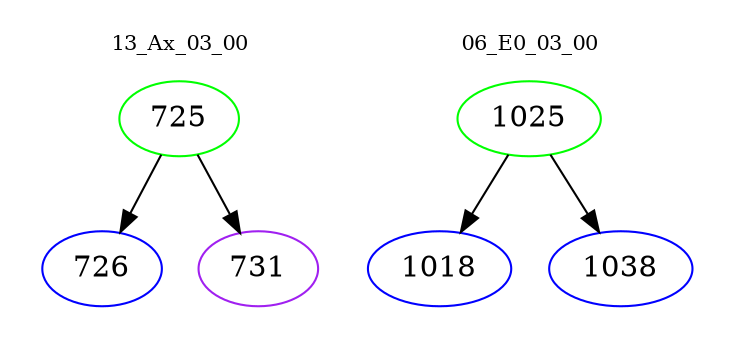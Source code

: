 digraph{
subgraph cluster_0 {
color = white
label = "13_Ax_03_00";
fontsize=10;
T0_725 [label="725", color="green"]
T0_725 -> T0_726 [color="black"]
T0_726 [label="726", color="blue"]
T0_725 -> T0_731 [color="black"]
T0_731 [label="731", color="purple"]
}
subgraph cluster_1 {
color = white
label = "06_E0_03_00";
fontsize=10;
T1_1025 [label="1025", color="green"]
T1_1025 -> T1_1018 [color="black"]
T1_1018 [label="1018", color="blue"]
T1_1025 -> T1_1038 [color="black"]
T1_1038 [label="1038", color="blue"]
}
}

